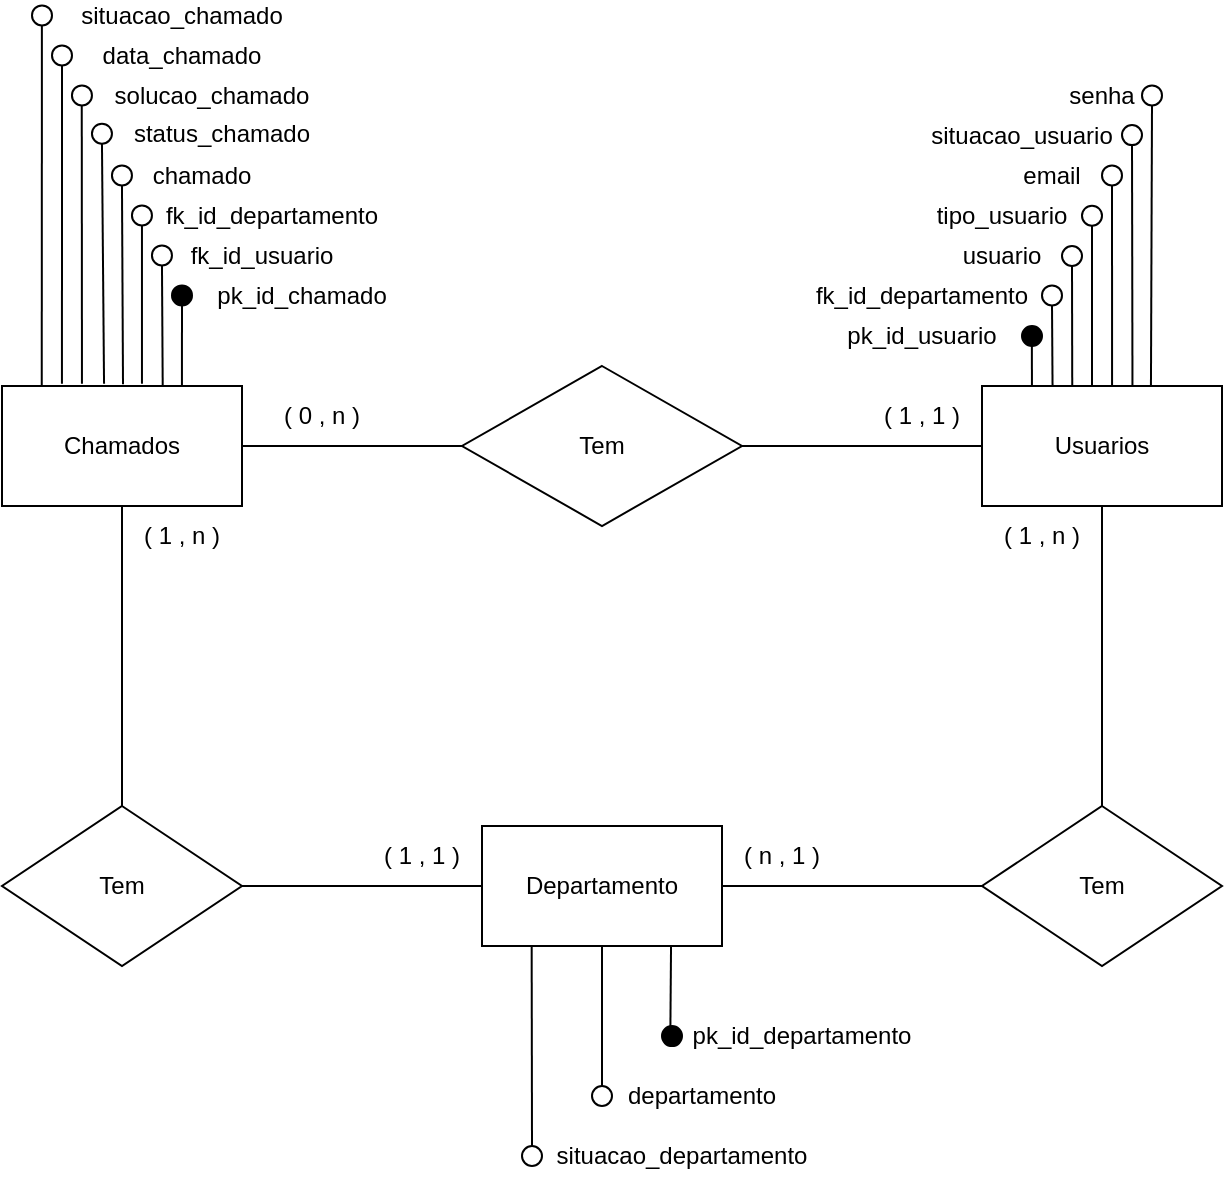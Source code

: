 <mxfile version="26.0.9">
  <diagram name="Página-1" id="ofPtEjxfYq1-fJKCRlcO">
    <mxGraphModel dx="864" dy="508" grid="1" gridSize="10" guides="1" tooltips="1" connect="1" arrows="1" fold="1" page="1" pageScale="1" pageWidth="827" pageHeight="1169" math="0" shadow="0">
      <root>
        <mxCell id="0" />
        <mxCell id="1" parent="0" />
        <mxCell id="AzOB9m06viEKnC3PZFJl-1" value="Tem" style="rhombus;whiteSpace=wrap;html=1;" parent="1" vertex="1">
          <mxGeometry x="330" y="330" width="140" height="80" as="geometry" />
        </mxCell>
        <mxCell id="AzOB9m06viEKnC3PZFJl-2" value="Chamados" style="rounded=0;whiteSpace=wrap;html=1;" parent="1" vertex="1">
          <mxGeometry x="100" y="340" width="120" height="60" as="geometry" />
        </mxCell>
        <mxCell id="AzOB9m06viEKnC3PZFJl-4" value="Usuarios" style="rounded=0;whiteSpace=wrap;html=1;" parent="1" vertex="1">
          <mxGeometry x="590" y="340" width="120" height="60" as="geometry" />
        </mxCell>
        <mxCell id="AzOB9m06viEKnC3PZFJl-5" value="" style="endArrow=none;html=1;rounded=0;exitX=1;exitY=0.5;exitDx=0;exitDy=0;entryX=0;entryY=0.5;entryDx=0;entryDy=0;" parent="1" source="AzOB9m06viEKnC3PZFJl-2" target="AzOB9m06viEKnC3PZFJl-1" edge="1">
          <mxGeometry width="50" height="50" relative="1" as="geometry">
            <mxPoint x="360" y="490" as="sourcePoint" />
            <mxPoint x="410" y="440" as="targetPoint" />
          </mxGeometry>
        </mxCell>
        <mxCell id="AzOB9m06viEKnC3PZFJl-8" value="( 0 , n )" style="text;html=1;align=center;verticalAlign=middle;whiteSpace=wrap;rounded=0;" parent="1" vertex="1">
          <mxGeometry x="230" y="340" width="60" height="30" as="geometry" />
        </mxCell>
        <mxCell id="AzOB9m06viEKnC3PZFJl-13" value="" style="endArrow=none;html=1;rounded=0;entryX=0;entryY=0.5;entryDx=0;entryDy=0;exitX=1;exitY=0.5;exitDx=0;exitDy=0;" parent="1" source="AzOB9m06viEKnC3PZFJl-1" target="AzOB9m06viEKnC3PZFJl-4" edge="1">
          <mxGeometry width="50" height="50" relative="1" as="geometry">
            <mxPoint x="470" y="370" as="sourcePoint" />
            <mxPoint x="600" y="370" as="targetPoint" />
          </mxGeometry>
        </mxCell>
        <mxCell id="AzOB9m06viEKnC3PZFJl-22" value="( 1 , 1 )" style="text;html=1;align=center;verticalAlign=middle;whiteSpace=wrap;rounded=0;" parent="1" vertex="1">
          <mxGeometry x="530" y="340" width="60" height="30" as="geometry" />
        </mxCell>
        <mxCell id="AzOB9m06viEKnC3PZFJl-23" value="Departamento" style="rounded=0;whiteSpace=wrap;html=1;" parent="1" vertex="1">
          <mxGeometry x="340" y="560" width="120" height="60" as="geometry" />
        </mxCell>
        <mxCell id="AzOB9m06viEKnC3PZFJl-26" value="Tem" style="rhombus;whiteSpace=wrap;html=1;" parent="1" vertex="1">
          <mxGeometry x="100" y="550" width="120" height="80" as="geometry" />
        </mxCell>
        <mxCell id="AzOB9m06viEKnC3PZFJl-27" value="Tem" style="rhombus;whiteSpace=wrap;html=1;" parent="1" vertex="1">
          <mxGeometry x="590" y="550" width="120" height="80" as="geometry" />
        </mxCell>
        <mxCell id="AzOB9m06viEKnC3PZFJl-28" value="" style="endArrow=none;html=1;rounded=0;exitX=0.5;exitY=0;exitDx=0;exitDy=0;entryX=0.5;entryY=1;entryDx=0;entryDy=0;" parent="1" source="AzOB9m06viEKnC3PZFJl-26" target="AzOB9m06viEKnC3PZFJl-2" edge="1">
          <mxGeometry width="50" height="50" relative="1" as="geometry">
            <mxPoint x="240" y="530" as="sourcePoint" />
            <mxPoint x="290" y="480" as="targetPoint" />
          </mxGeometry>
        </mxCell>
        <mxCell id="AzOB9m06viEKnC3PZFJl-29" value="" style="endArrow=none;html=1;rounded=0;exitX=1;exitY=0.5;exitDx=0;exitDy=0;entryX=0;entryY=0.5;entryDx=0;entryDy=0;" parent="1" source="AzOB9m06viEKnC3PZFJl-26" target="AzOB9m06viEKnC3PZFJl-23" edge="1">
          <mxGeometry width="50" height="50" relative="1" as="geometry">
            <mxPoint x="150" y="530" as="sourcePoint" />
            <mxPoint x="200" y="480" as="targetPoint" />
          </mxGeometry>
        </mxCell>
        <mxCell id="AzOB9m06viEKnC3PZFJl-30" value="" style="endArrow=none;html=1;rounded=0;exitX=1;exitY=0.5;exitDx=0;exitDy=0;entryX=0;entryY=0.5;entryDx=0;entryDy=0;" parent="1" source="AzOB9m06viEKnC3PZFJl-23" target="AzOB9m06viEKnC3PZFJl-27" edge="1">
          <mxGeometry width="50" height="50" relative="1" as="geometry">
            <mxPoint x="540" y="600" as="sourcePoint" />
            <mxPoint x="590" y="550" as="targetPoint" />
          </mxGeometry>
        </mxCell>
        <mxCell id="AzOB9m06viEKnC3PZFJl-31" value="( n , 1 )" style="text;html=1;align=center;verticalAlign=middle;whiteSpace=wrap;rounded=0;" parent="1" vertex="1">
          <mxGeometry x="460" y="560" width="60" height="30" as="geometry" />
        </mxCell>
        <mxCell id="AzOB9m06viEKnC3PZFJl-32" value="( 1 , 1 )" style="text;html=1;align=center;verticalAlign=middle;whiteSpace=wrap;rounded=0;" parent="1" vertex="1">
          <mxGeometry x="280" y="560" width="60" height="30" as="geometry" />
        </mxCell>
        <mxCell id="AzOB9m06viEKnC3PZFJl-33" value="" style="endArrow=none;html=1;rounded=0;entryX=0.5;entryY=1;entryDx=0;entryDy=0;exitX=0.5;exitY=0;exitDx=0;exitDy=0;" parent="1" source="AzOB9m06viEKnC3PZFJl-27" target="AzOB9m06viEKnC3PZFJl-4" edge="1">
          <mxGeometry width="50" height="50" relative="1" as="geometry">
            <mxPoint x="440" y="530" as="sourcePoint" />
            <mxPoint x="490" y="480" as="targetPoint" />
          </mxGeometry>
        </mxCell>
        <mxCell id="AzOB9m06viEKnC3PZFJl-34" value="( 1 , n )" style="text;html=1;align=center;verticalAlign=middle;whiteSpace=wrap;rounded=0;" parent="1" vertex="1">
          <mxGeometry x="160" y="400" width="60" height="30" as="geometry" />
        </mxCell>
        <mxCell id="AzOB9m06viEKnC3PZFJl-35" value="( 1 , n )" style="text;html=1;align=center;verticalAlign=middle;whiteSpace=wrap;rounded=0;" parent="1" vertex="1">
          <mxGeometry x="590" y="400" width="60" height="30" as="geometry" />
        </mxCell>
        <mxCell id="9MamxYcmd1dXSirfN4qP-3" value="" style="endArrow=none;html=1;rounded=0;exitX=0.878;exitY=0.005;exitDx=0;exitDy=0;exitPerimeter=0;" parent="1" edge="1">
          <mxGeometry width="50" height="50" relative="1" as="geometry">
            <mxPoint x="180.36" y="340.0" as="sourcePoint" />
            <mxPoint x="179.98" y="278.86" as="targetPoint" />
          </mxGeometry>
        </mxCell>
        <mxCell id="9MamxYcmd1dXSirfN4qP-4" value="" style="endArrow=none;html=1;rounded=0;exitX=0.75;exitY=0;exitDx=0;exitDy=0;" parent="1" edge="1">
          <mxGeometry width="50" height="50" relative="1" as="geometry">
            <mxPoint x="169.98" y="338.86" as="sourcePoint" />
            <mxPoint x="169.98" y="258.86" as="targetPoint" />
          </mxGeometry>
        </mxCell>
        <mxCell id="9MamxYcmd1dXSirfN4qP-5" value="" style="endArrow=none;html=1;rounded=0;exitX=0.671;exitY=0.005;exitDx=0;exitDy=0;exitPerimeter=0;" parent="1" edge="1">
          <mxGeometry width="50" height="50" relative="1" as="geometry">
            <mxPoint x="160.5" y="339.16" as="sourcePoint" />
            <mxPoint x="159.98" y="238.86" as="targetPoint" />
          </mxGeometry>
        </mxCell>
        <mxCell id="9MamxYcmd1dXSirfN4qP-6" value="" style="endArrow=none;html=1;rounded=0;exitX=0.592;exitY=0;exitDx=0;exitDy=0;exitPerimeter=0;entryX=0.5;entryY=1;entryDx=0;entryDy=0;" parent="1" target="9MamxYcmd1dXSirfN4qP-33" edge="1">
          <mxGeometry width="50" height="50" relative="1" as="geometry">
            <mxPoint x="151.02" y="338.86" as="sourcePoint" />
            <mxPoint x="150" y="229.7" as="targetPoint" />
          </mxGeometry>
        </mxCell>
        <mxCell id="9MamxYcmd1dXSirfN4qP-7" value="" style="endArrow=none;html=1;rounded=0;exitX=0.5;exitY=0;exitDx=0;exitDy=0;entryX=0.49;entryY=0.919;entryDx=0;entryDy=0;entryPerimeter=0;" parent="1" target="9MamxYcmd1dXSirfN4qP-26" edge="1">
          <mxGeometry width="50" height="50" relative="1" as="geometry">
            <mxPoint x="139.98" y="338.86" as="sourcePoint" />
            <mxPoint x="139.98" y="207.31" as="targetPoint" />
          </mxGeometry>
        </mxCell>
        <mxCell id="9MamxYcmd1dXSirfN4qP-12" value="" style="endArrow=none;html=1;rounded=0;exitX=0.917;exitY=0;exitDx=0;exitDy=0;exitPerimeter=0;" parent="1" edge="1">
          <mxGeometry width="50" height="50" relative="1" as="geometry">
            <mxPoint x="129.98" y="338.86" as="sourcePoint" />
            <mxPoint x="130" y="179.7" as="targetPoint" />
          </mxGeometry>
        </mxCell>
        <mxCell id="9MamxYcmd1dXSirfN4qP-13" value="" style="endArrow=none;html=1;rounded=0;exitX=0.374;exitY=-0.004;exitDx=0;exitDy=0;exitPerimeter=0;" parent="1" edge="1">
          <mxGeometry width="50" height="50" relative="1" as="geometry">
            <mxPoint x="119.88" y="339.46" as="sourcePoint" />
            <mxPoint x="119.95" y="159.7" as="targetPoint" />
          </mxGeometry>
        </mxCell>
        <mxCell id="9MamxYcmd1dXSirfN4qP-26" value="" style="ellipse;" parent="1" vertex="1">
          <mxGeometry x="134.98" y="189.7" width="10" height="10" as="geometry" />
        </mxCell>
        <mxCell id="9MamxYcmd1dXSirfN4qP-29" value="" style="endArrow=none;html=1;rounded=0;exitX=0.958;exitY=0;exitDx=0;exitDy=0;exitPerimeter=0;" parent="1" edge="1">
          <mxGeometry width="50" height="50" relative="1" as="geometry">
            <mxPoint x="189.96" y="339.7" as="sourcePoint" />
            <mxPoint x="190" y="299.7" as="targetPoint" />
          </mxGeometry>
        </mxCell>
        <mxCell id="9MamxYcmd1dXSirfN4qP-31" value="" style="ellipse;fillColor=strokeColor;html=1;" parent="1" vertex="1">
          <mxGeometry x="185" y="289.7" width="10" height="10" as="geometry" />
        </mxCell>
        <mxCell id="9MamxYcmd1dXSirfN4qP-33" value="" style="ellipse;" parent="1" vertex="1">
          <mxGeometry x="144.98" y="208.86" width="10" height="10" as="geometry" />
        </mxCell>
        <mxCell id="9MamxYcmd1dXSirfN4qP-34" value="" style="ellipse;" parent="1" vertex="1">
          <mxGeometry x="154.98" y="229.7" width="10" height="10" as="geometry" />
        </mxCell>
        <mxCell id="9MamxYcmd1dXSirfN4qP-35" value="" style="ellipse;" parent="1" vertex="1">
          <mxGeometry x="164.98" y="249.7" width="10" height="10" as="geometry" />
        </mxCell>
        <mxCell id="9MamxYcmd1dXSirfN4qP-38" value="" style="ellipse;" parent="1" vertex="1">
          <mxGeometry x="174.98" y="269.7" width="10" height="10" as="geometry" />
        </mxCell>
        <mxCell id="9MamxYcmd1dXSirfN4qP-40" value="" style="ellipse;" parent="1" vertex="1">
          <mxGeometry x="125" y="169.7" width="10" height="10" as="geometry" />
        </mxCell>
        <mxCell id="9MamxYcmd1dXSirfN4qP-41" value="" style="ellipse;" parent="1" vertex="1">
          <mxGeometry x="115" y="149.7" width="10" height="10" as="geometry" />
        </mxCell>
        <mxCell id="9MamxYcmd1dXSirfN4qP-44" value="pk_id_chamado" style="text;html=1;align=center;verticalAlign=middle;whiteSpace=wrap;rounded=0;" parent="1" vertex="1">
          <mxGeometry x="235" y="289.7" width="30" height="10" as="geometry" />
        </mxCell>
        <mxCell id="9MamxYcmd1dXSirfN4qP-45" value="fk_id_departamento" style="text;html=1;align=center;verticalAlign=middle;whiteSpace=wrap;rounded=0;" parent="1" vertex="1">
          <mxGeometry x="220" y="249.7" width="30" height="10" as="geometry" />
        </mxCell>
        <mxCell id="9MamxYcmd1dXSirfN4qP-46" value="fk_id_usuario" style="text;html=1;align=center;verticalAlign=middle;whiteSpace=wrap;rounded=0;" parent="1" vertex="1">
          <mxGeometry x="215" y="269.7" width="30" height="10" as="geometry" />
        </mxCell>
        <mxCell id="9MamxYcmd1dXSirfN4qP-47" value="chamado" style="text;html=1;align=center;verticalAlign=middle;whiteSpace=wrap;rounded=0;" parent="1" vertex="1">
          <mxGeometry x="185" y="229.7" width="30" height="10" as="geometry" />
        </mxCell>
        <mxCell id="9MamxYcmd1dXSirfN4qP-48" value="status_chamado" style="text;html=1;align=center;verticalAlign=middle;whiteSpace=wrap;rounded=0;" parent="1" vertex="1">
          <mxGeometry x="195" y="208.86" width="30" height="10" as="geometry" />
        </mxCell>
        <mxCell id="9MamxYcmd1dXSirfN4qP-49" value="solucao_chamado" style="text;html=1;align=center;verticalAlign=middle;whiteSpace=wrap;rounded=0;" parent="1" vertex="1">
          <mxGeometry x="190" y="189.7" width="30" height="10" as="geometry" />
        </mxCell>
        <mxCell id="9MamxYcmd1dXSirfN4qP-50" value="data_chamado" style="text;html=1;align=center;verticalAlign=middle;whiteSpace=wrap;rounded=0;" parent="1" vertex="1">
          <mxGeometry x="174.98" y="169.7" width="30" height="10" as="geometry" />
        </mxCell>
        <mxCell id="9MamxYcmd1dXSirfN4qP-51" value="situacao_chamado" style="text;html=1;align=center;verticalAlign=middle;whiteSpace=wrap;rounded=0;" parent="1" vertex="1">
          <mxGeometry x="174.98" y="149.7" width="30" height="10" as="geometry" />
        </mxCell>
        <mxCell id="9MamxYcmd1dXSirfN4qP-62" value="" style="endArrow=none;html=1;rounded=0;exitX=0.167;exitY=0;exitDx=0;exitDy=0;exitPerimeter=0;" parent="1" edge="1">
          <mxGeometry width="50" height="50" relative="1" as="geometry">
            <mxPoint x="614.97" y="340" as="sourcePoint" />
            <mxPoint x="614.93" y="320" as="targetPoint" />
          </mxGeometry>
        </mxCell>
        <mxCell id="9MamxYcmd1dXSirfN4qP-63" value="" style="ellipse;fillColor=strokeColor;html=1;" parent="1" vertex="1">
          <mxGeometry x="610" y="310" width="10" height="10" as="geometry" />
        </mxCell>
        <mxCell id="9MamxYcmd1dXSirfN4qP-65" value="" style="ellipse;whiteSpace=wrap;html=1;aspect=fixed;" parent="1" vertex="1">
          <mxGeometry x="620" y="289.7" width="10" height="10" as="geometry" />
        </mxCell>
        <mxCell id="9MamxYcmd1dXSirfN4qP-66" value="" style="endArrow=none;html=1;rounded=0;entryX=0.5;entryY=1;entryDx=0;entryDy=0;exitX=0.294;exitY=-0.001;exitDx=0;exitDy=0;exitPerimeter=0;" parent="1" source="AzOB9m06viEKnC3PZFJl-4" target="9MamxYcmd1dXSirfN4qP-65" edge="1">
          <mxGeometry width="50" height="50" relative="1" as="geometry">
            <mxPoint x="640" y="340" as="sourcePoint" />
            <mxPoint x="690" y="290" as="targetPoint" />
          </mxGeometry>
        </mxCell>
        <mxCell id="9MamxYcmd1dXSirfN4qP-73" value="" style="ellipse;whiteSpace=wrap;html=1;aspect=fixed;" parent="1" vertex="1">
          <mxGeometry x="630" y="270" width="10" height="10" as="geometry" />
        </mxCell>
        <mxCell id="9MamxYcmd1dXSirfN4qP-74" value="" style="endArrow=none;html=1;rounded=0;entryX=0.5;entryY=1;entryDx=0;entryDy=0;exitX=0.376;exitY=0.001;exitDx=0;exitDy=0;exitPerimeter=0;" parent="1" source="AzOB9m06viEKnC3PZFJl-4" target="9MamxYcmd1dXSirfN4qP-73" edge="1">
          <mxGeometry width="50" height="50" relative="1" as="geometry">
            <mxPoint x="635" y="320.3" as="sourcePoint" />
            <mxPoint x="700" y="270.3" as="targetPoint" />
          </mxGeometry>
        </mxCell>
        <mxCell id="9MamxYcmd1dXSirfN4qP-75" value="" style="ellipse;whiteSpace=wrap;html=1;aspect=fixed;" parent="1" vertex="1">
          <mxGeometry x="640" y="249.85" width="10" height="10" as="geometry" />
        </mxCell>
        <mxCell id="9MamxYcmd1dXSirfN4qP-76" value="" style="endArrow=none;html=1;rounded=0;entryX=0.5;entryY=1;entryDx=0;entryDy=0;" parent="1" target="9MamxYcmd1dXSirfN4qP-75" edge="1">
          <mxGeometry width="50" height="50" relative="1" as="geometry">
            <mxPoint x="645" y="340" as="sourcePoint" />
            <mxPoint x="710" y="250.15" as="targetPoint" />
          </mxGeometry>
        </mxCell>
        <mxCell id="9MamxYcmd1dXSirfN4qP-77" value="" style="ellipse;whiteSpace=wrap;html=1;aspect=fixed;" parent="1" vertex="1">
          <mxGeometry x="650" y="229.7" width="10" height="10" as="geometry" />
        </mxCell>
        <mxCell id="9MamxYcmd1dXSirfN4qP-78" value="" style="endArrow=none;html=1;rounded=0;entryX=0.5;entryY=1;entryDx=0;entryDy=0;exitX=0.542;exitY=0;exitDx=0;exitDy=0;exitPerimeter=0;" parent="1" source="AzOB9m06viEKnC3PZFJl-4" target="9MamxYcmd1dXSirfN4qP-77" edge="1">
          <mxGeometry width="50" height="50" relative="1" as="geometry">
            <mxPoint x="655" y="280" as="sourcePoint" />
            <mxPoint x="720" y="230" as="targetPoint" />
          </mxGeometry>
        </mxCell>
        <mxCell id="9MamxYcmd1dXSirfN4qP-79" value="" style="ellipse;whiteSpace=wrap;html=1;aspect=fixed;" parent="1" vertex="1">
          <mxGeometry x="660" y="209.55" width="10" height="10" as="geometry" />
        </mxCell>
        <mxCell id="9MamxYcmd1dXSirfN4qP-80" value="" style="endArrow=none;html=1;rounded=0;entryX=0.5;entryY=1;entryDx=0;entryDy=0;exitX=0.627;exitY=0.005;exitDx=0;exitDy=0;exitPerimeter=0;" parent="1" source="AzOB9m06viEKnC3PZFJl-4" target="9MamxYcmd1dXSirfN4qP-79" edge="1">
          <mxGeometry width="50" height="50" relative="1" as="geometry">
            <mxPoint x="665" y="259.85" as="sourcePoint" />
            <mxPoint x="730" y="209.85" as="targetPoint" />
          </mxGeometry>
        </mxCell>
        <mxCell id="9MamxYcmd1dXSirfN4qP-81" value="pk_id_usuario" style="text;html=1;align=center;verticalAlign=middle;whiteSpace=wrap;rounded=0;" parent="1" vertex="1">
          <mxGeometry x="540" y="310" width="40" height="10" as="geometry" />
        </mxCell>
        <mxCell id="9MamxYcmd1dXSirfN4qP-82" value="" style="ellipse;whiteSpace=wrap;html=1;aspect=fixed;" parent="1" vertex="1">
          <mxGeometry x="670" y="189.7" width="10" height="10" as="geometry" />
        </mxCell>
        <mxCell id="9MamxYcmd1dXSirfN4qP-83" value="" style="endArrow=none;html=1;rounded=0;entryX=0.5;entryY=1;entryDx=0;entryDy=0;exitX=0.704;exitY=-0.001;exitDx=0;exitDy=0;exitPerimeter=0;" parent="1" source="AzOB9m06viEKnC3PZFJl-4" target="9MamxYcmd1dXSirfN4qP-82" edge="1">
          <mxGeometry width="50" height="50" relative="1" as="geometry">
            <mxPoint x="674.56" y="326.52" as="sourcePoint" />
            <mxPoint x="740" y="190" as="targetPoint" />
          </mxGeometry>
        </mxCell>
        <mxCell id="9MamxYcmd1dXSirfN4qP-84" value="email" style="text;html=1;align=center;verticalAlign=middle;whiteSpace=wrap;rounded=0;" parent="1" vertex="1">
          <mxGeometry x="595" y="219.85" width="60" height="30" as="geometry" />
        </mxCell>
        <mxCell id="9MamxYcmd1dXSirfN4qP-85" value="usuario" style="text;html=1;align=center;verticalAlign=middle;whiteSpace=wrap;rounded=0;" parent="1" vertex="1">
          <mxGeometry x="570" y="259.7" width="60" height="30" as="geometry" />
        </mxCell>
        <mxCell id="9MamxYcmd1dXSirfN4qP-86" value="tipo_usuario" style="text;html=1;align=center;verticalAlign=middle;whiteSpace=wrap;rounded=0;" parent="1" vertex="1">
          <mxGeometry x="570" y="239.85" width="60" height="30" as="geometry" />
        </mxCell>
        <mxCell id="9MamxYcmd1dXSirfN4qP-87" value="fk_id_departamento" style="text;html=1;align=center;verticalAlign=middle;whiteSpace=wrap;rounded=0;" parent="1" vertex="1">
          <mxGeometry x="530" y="279.7" width="60" height="30" as="geometry" />
        </mxCell>
        <mxCell id="9MamxYcmd1dXSirfN4qP-88" value="situacao_usuario" style="text;html=1;align=center;verticalAlign=middle;whiteSpace=wrap;rounded=0;" parent="1" vertex="1">
          <mxGeometry x="580" y="199.7" width="60" height="30" as="geometry" />
        </mxCell>
        <mxCell id="9MamxYcmd1dXSirfN4qP-89" value="senha" style="text;html=1;align=center;verticalAlign=middle;whiteSpace=wrap;rounded=0;" parent="1" vertex="1">
          <mxGeometry x="620" y="180" width="60" height="30" as="geometry" />
        </mxCell>
        <mxCell id="9MamxYcmd1dXSirfN4qP-90" value="" style="endArrow=none;html=1;rounded=0;exitX=0.121;exitY=0.999;exitDx=0;exitDy=0;exitPerimeter=0;entryX=0.42;entryY=0.018;entryDx=0;entryDy=0;entryPerimeter=0;" parent="1" target="9MamxYcmd1dXSirfN4qP-91" edge="1">
          <mxGeometry width="50" height="50" relative="1" as="geometry">
            <mxPoint x="434.52" y="620" as="sourcePoint" />
            <mxPoint x="434.93" y="670.06" as="targetPoint" />
          </mxGeometry>
        </mxCell>
        <mxCell id="9MamxYcmd1dXSirfN4qP-91" value="" style="ellipse;fillColor=strokeColor;html=1;" parent="1" vertex="1">
          <mxGeometry x="430" y="660.06" width="10" height="10" as="geometry" />
        </mxCell>
        <mxCell id="9MamxYcmd1dXSirfN4qP-92" value="" style="endArrow=none;html=1;rounded=0;entryX=0.5;entryY=1;entryDx=0;entryDy=0;exitX=0.5;exitY=0;exitDx=0;exitDy=0;" parent="1" source="9MamxYcmd1dXSirfN4qP-93" edge="1">
          <mxGeometry width="50" height="50" relative="1" as="geometry">
            <mxPoint x="400" y="660" as="sourcePoint" />
            <mxPoint x="400" y="620" as="targetPoint" />
          </mxGeometry>
        </mxCell>
        <mxCell id="9MamxYcmd1dXSirfN4qP-93" value="" style="ellipse;whiteSpace=wrap;html=1;aspect=fixed;" parent="1" vertex="1">
          <mxGeometry x="395" y="690" width="10" height="10" as="geometry" />
        </mxCell>
        <mxCell id="9MamxYcmd1dXSirfN4qP-94" value="" style="endArrow=none;html=1;rounded=0;entryX=0.5;entryY=1;entryDx=0;entryDy=0;exitX=0.5;exitY=0;exitDx=0;exitDy=0;" parent="1" source="9MamxYcmd1dXSirfN4qP-95" edge="1">
          <mxGeometry width="50" height="50" relative="1" as="geometry">
            <mxPoint x="364.83" y="660.06" as="sourcePoint" />
            <mxPoint x="364.83" y="620.06" as="targetPoint" />
          </mxGeometry>
        </mxCell>
        <mxCell id="9MamxYcmd1dXSirfN4qP-95" value="" style="ellipse;whiteSpace=wrap;html=1;aspect=fixed;" parent="1" vertex="1">
          <mxGeometry x="360" y="720" width="10" height="10" as="geometry" />
        </mxCell>
        <mxCell id="9MamxYcmd1dXSirfN4qP-98" value="pk_id_departamento" style="text;html=1;align=center;verticalAlign=middle;whiteSpace=wrap;rounded=0;" parent="1" vertex="1">
          <mxGeometry x="470" y="650.06" width="60" height="30" as="geometry" />
        </mxCell>
        <mxCell id="9MamxYcmd1dXSirfN4qP-99" value="departamento" style="text;html=1;align=center;verticalAlign=middle;whiteSpace=wrap;rounded=0;" parent="1" vertex="1">
          <mxGeometry x="420" y="680.06" width="60" height="30" as="geometry" />
        </mxCell>
        <mxCell id="9MamxYcmd1dXSirfN4qP-100" value="situacao_departamento" style="text;html=1;align=center;verticalAlign=middle;whiteSpace=wrap;rounded=0;" parent="1" vertex="1">
          <mxGeometry x="410" y="710.06" width="60" height="30" as="geometry" />
        </mxCell>
      </root>
    </mxGraphModel>
  </diagram>
</mxfile>
